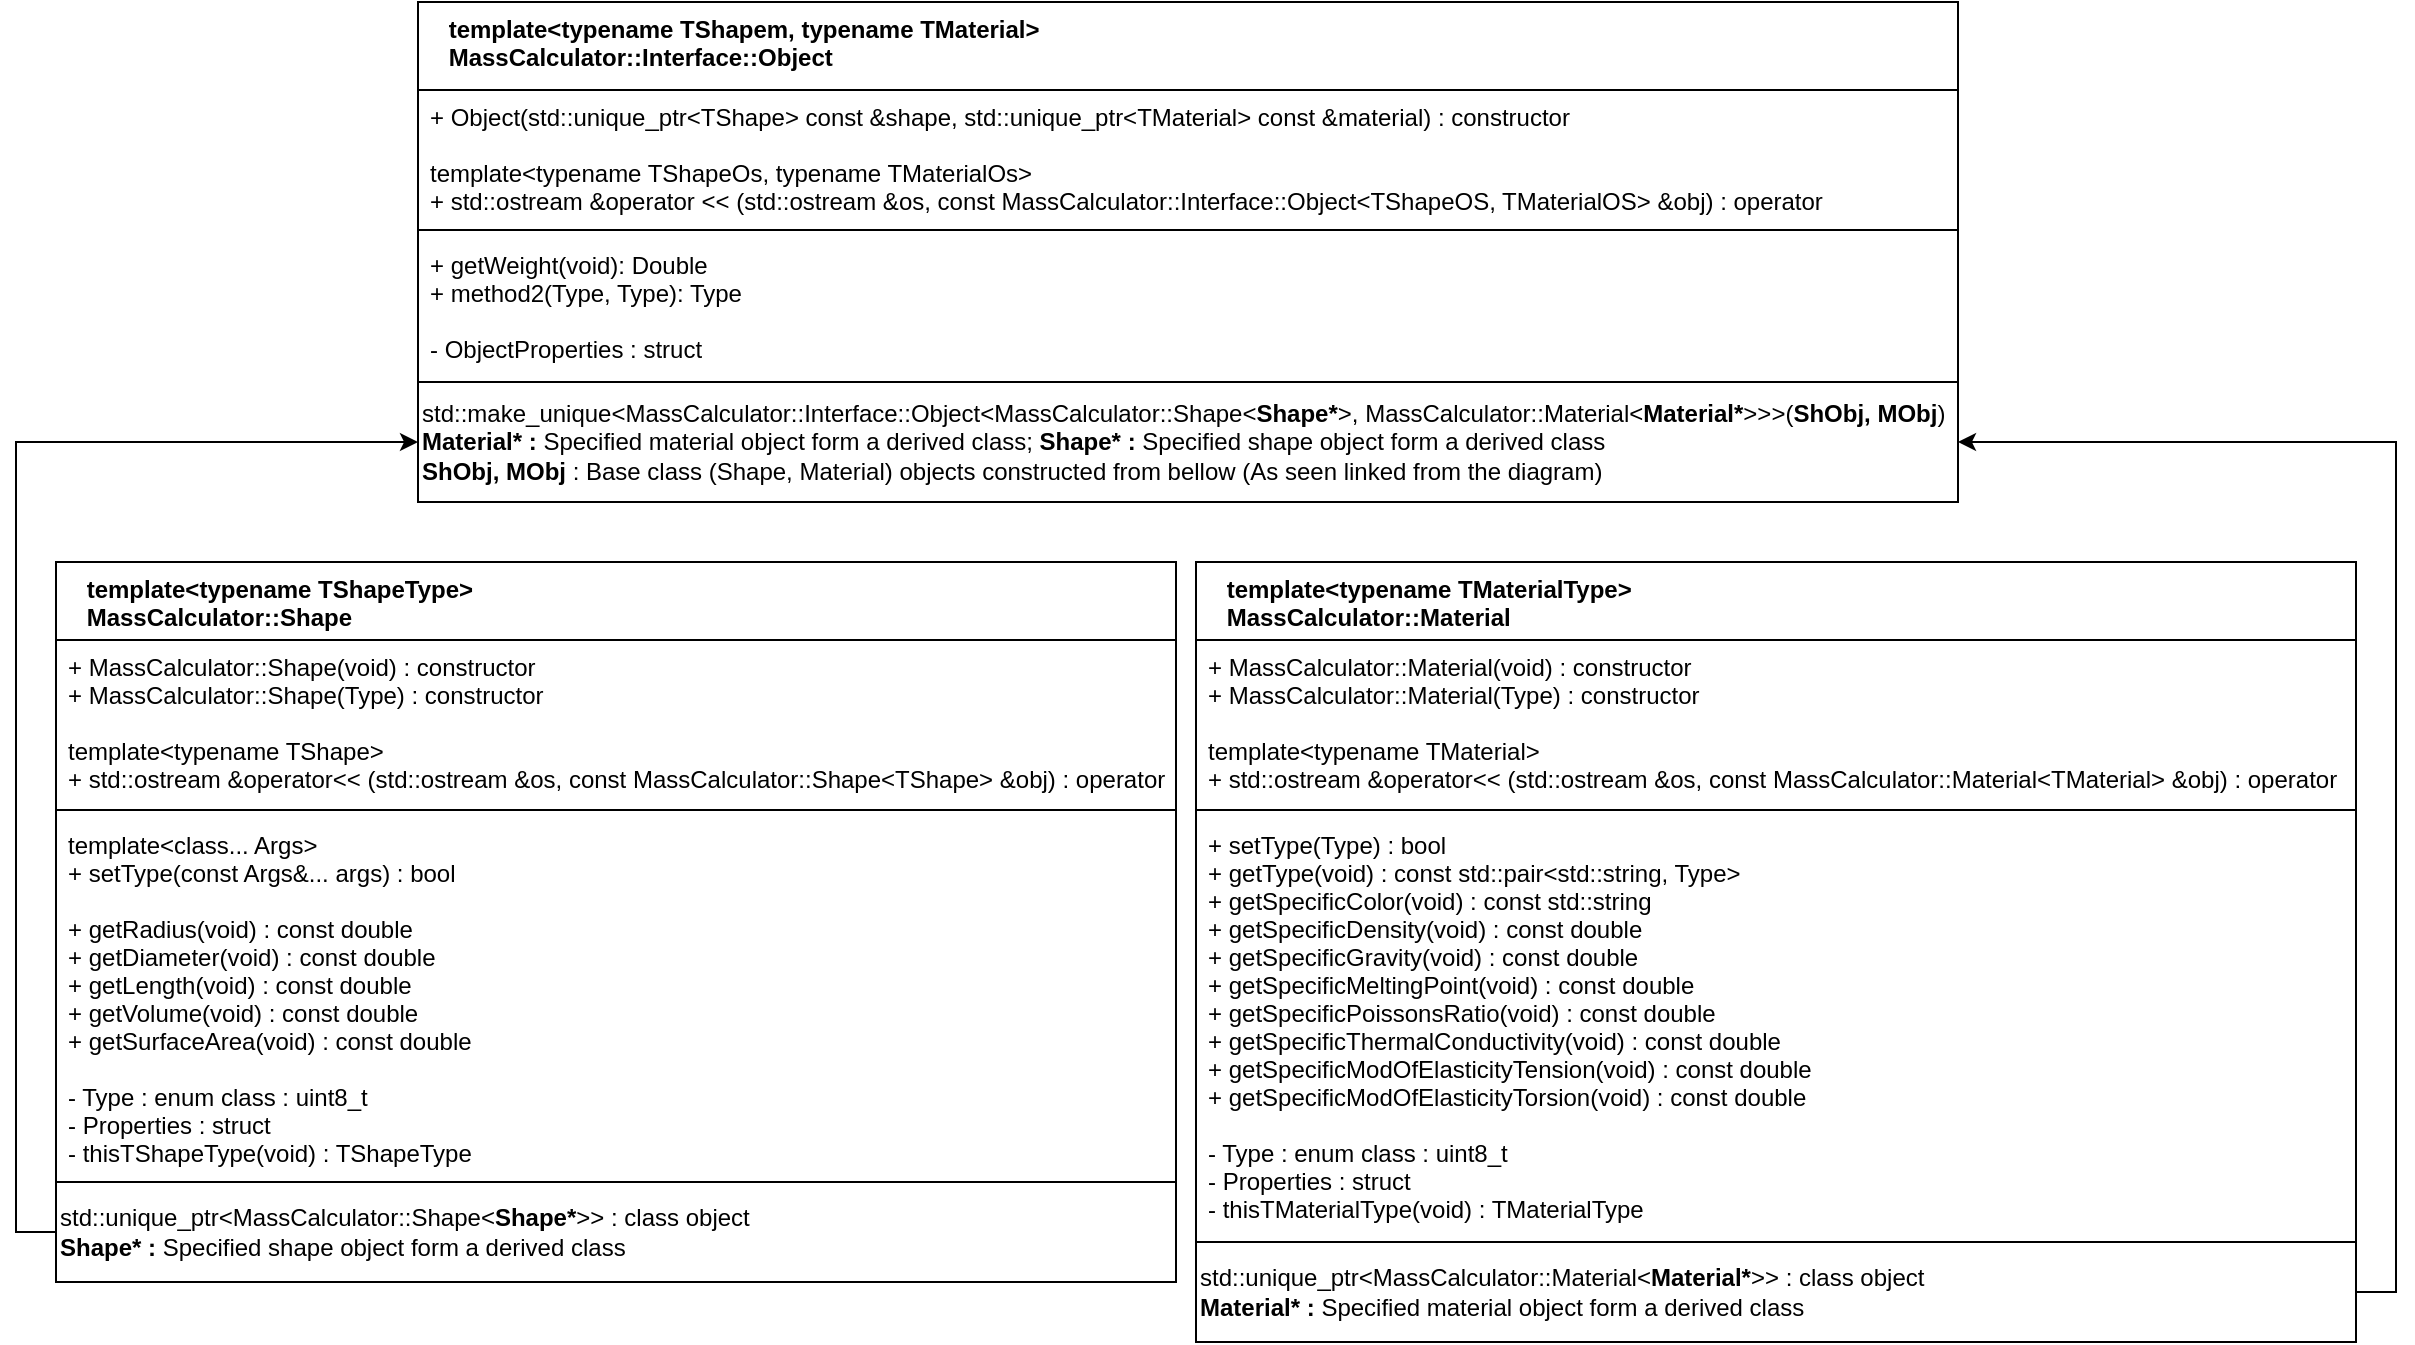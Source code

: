 <mxfile version="10.6.7" type="device"><diagram id="ILLwso_YmrY9LrWEzuQm" name="Interface"><mxGraphModel dx="1967" dy="1178" grid="1" gridSize="10" guides="1" tooltips="1" connect="1" arrows="1" fold="1" page="1" pageScale="1" pageWidth="1654" pageHeight="1169" math="0" shadow="0"><root><mxCell id="0"/><mxCell id="1" parent="0"/><mxCell id="r4G-HKfu2oS0lCh41wbC-12" value="    template&lt;typename TShapeType&gt;&#10;    MassCalculator::Shape&#10;" style="swimlane;fontStyle=1;align=left;verticalAlign=top;childLayout=stackLayout;horizontal=1;startSize=39;horizontalStack=0;resizeParent=1;resizeParentMax=0;resizeLast=0;collapsible=1;marginBottom=0;" vertex="1" parent="1"><mxGeometry x="252" y="438" width="560" height="360" as="geometry"/></mxCell><mxCell id="r4G-HKfu2oS0lCh41wbC-13" value="+ MassCalculator::Shape(void) : constructor&#10;+ MassCalculator::Shape(Type) : constructor&#10;&#10;template&lt;typename TShape&gt;&#10;+ std::ostream &amp;operator&lt;&lt; (std::ostream &amp;os, const MassCalculator::Shape&lt;TShape&gt; &amp;obj) : operator&#10;&#10;" style="text;strokeColor=none;fillColor=none;align=left;verticalAlign=top;spacingLeft=4;spacingRight=4;overflow=hidden;rotatable=0;points=[[0,0.5],[1,0.5]];portConstraint=eastwest;" vertex="1" parent="r4G-HKfu2oS0lCh41wbC-12"><mxGeometry y="39" width="560" height="81" as="geometry"/></mxCell><mxCell id="r4G-HKfu2oS0lCh41wbC-14" value="" style="line;strokeWidth=1;fillColor=none;align=left;verticalAlign=middle;spacingTop=-1;spacingLeft=3;spacingRight=3;rotatable=0;labelPosition=right;points=[];portConstraint=eastwest;" vertex="1" parent="r4G-HKfu2oS0lCh41wbC-12"><mxGeometry y="120" width="560" height="8" as="geometry"/></mxCell><mxCell id="r4G-HKfu2oS0lCh41wbC-15" value="template&lt;class... Args&gt;&#10;+ setType(const Args&amp;... args) : bool&#10;&#10;+ getRadius(void) : const double&#10;+ getDiameter(void) : const double&#10;+ getLength(void) : const double&#10;+ getVolume(void) : const double&#10;+ getSurfaceArea(void) : const double&#10;&#10;- Type : enum class : uint8_t&#10;- Properties : struct&#10;- thisTShapeType(void) : TShapeType&#10;&#10;" style="text;strokeColor=none;fillColor=none;align=left;verticalAlign=top;spacingLeft=4;spacingRight=4;overflow=hidden;rotatable=0;points=[[0,0.5],[1,0.5]];portConstraint=eastwest;" vertex="1" parent="r4G-HKfu2oS0lCh41wbC-12"><mxGeometry y="128" width="560" height="182" as="geometry"/></mxCell><mxCell id="3VrB23jJBMqf-3J9vd7W-17" value="std::unique_ptr&amp;lt;MassCalculator::Shape&amp;lt;&lt;b&gt;Shape*&lt;/b&gt;&amp;gt;&amp;gt; : class object&lt;br&gt;&lt;b&gt;Shape* : &lt;/b&gt;Specified shape object form a derived class&lt;br&gt;" style="html=1;rounded=0;shadow=0;glass=0;comic=0;strokeColor=#000000;fillColor=#ffffff;align=left;" vertex="1" parent="r4G-HKfu2oS0lCh41wbC-12"><mxGeometry y="310" width="560" height="50" as="geometry"/></mxCell><mxCell id="r4G-HKfu2oS0lCh41wbC-24" value="    template&lt;typename TMaterialType&gt;&#10;    MassCalculator::Material&#10;" style="swimlane;fontStyle=1;align=left;verticalAlign=top;childLayout=stackLayout;horizontal=1;startSize=39;horizontalStack=0;resizeParent=1;resizeParentMax=0;resizeLast=0;collapsible=1;marginBottom=0;" vertex="1" parent="1"><mxGeometry x="822" y="438" width="580" height="390" as="geometry"/></mxCell><mxCell id="r4G-HKfu2oS0lCh41wbC-25" value="+ MassCalculator::Material(void) : constructor&#10;+ MassCalculator::Material(Type) : constructor&#10;&#10;template&lt;typename TMaterial&gt;&#10;+ std::ostream &amp;operator&lt;&lt; (std::ostream &amp;os, const MassCalculator::Material&lt;TMaterial&gt; &amp;obj) : operator&#10;" style="text;strokeColor=none;fillColor=none;align=left;verticalAlign=top;spacingLeft=4;spacingRight=4;overflow=hidden;rotatable=0;points=[[0,0.5],[1,0.5]];portConstraint=eastwest;" vertex="1" parent="r4G-HKfu2oS0lCh41wbC-24"><mxGeometry y="39" width="580" height="81" as="geometry"/></mxCell><mxCell id="r4G-HKfu2oS0lCh41wbC-26" value="" style="line;strokeWidth=1;fillColor=none;align=left;verticalAlign=middle;spacingTop=-1;spacingLeft=3;spacingRight=3;rotatable=0;labelPosition=right;points=[];portConstraint=eastwest;" vertex="1" parent="r4G-HKfu2oS0lCh41wbC-24"><mxGeometry y="120" width="580" height="8" as="geometry"/></mxCell><mxCell id="r4G-HKfu2oS0lCh41wbC-27" value="+ setType(Type) : bool&#10;+ getType(void) : const std::pair&lt;std::string, Type&gt;&#10;+ getSpecificColor(void) : const std::string&#10;+ getSpecificDensity(void) : const double&#10;+ getSpecificGravity(void) : const double&#10;+ getSpecificMeltingPoint(void) : const double&#10;+ getSpecificPoissonsRatio(void) : const double&#10;+ getSpecificThermalConductivity(void) : const double&#10;+ getSpecificModOfElasticityTension(void) : const double&#10;+ getSpecificModOfElasticityTorsion(void) : const double&#10;&#10;- Type : enum class : uint8_t&#10;- Properties : struct&#10;- thisTMaterialType(void) : TMaterialType&#10;" style="text;strokeColor=none;fillColor=none;align=left;verticalAlign=top;spacingLeft=4;spacingRight=4;overflow=hidden;rotatable=0;points=[[0,0.5],[1,0.5]];portConstraint=eastwest;" vertex="1" parent="r4G-HKfu2oS0lCh41wbC-24"><mxGeometry y="128" width="580" height="212" as="geometry"/></mxCell><mxCell id="3VrB23jJBMqf-3J9vd7W-16" value="std::unique_ptr&amp;lt;MassCalculator::Material&amp;lt;&lt;b&gt;Material*&lt;/b&gt;&amp;gt;&amp;gt; : class object&lt;br&gt;&lt;b&gt;Material* :&amp;nbsp;&lt;/b&gt;Specified material object form a derived class" style="html=1;rounded=0;shadow=0;glass=0;comic=0;strokeColor=#000000;fillColor=#ffffff;align=left;" vertex="1" parent="r4G-HKfu2oS0lCh41wbC-24"><mxGeometry y="340" width="580" height="50" as="geometry"/></mxCell><mxCell id="3VrB23jJBMqf-3J9vd7W-34" value="    template&lt;typename TShapem, typename TMaterial&gt;&#10;    MassCalculator::Interface::Object" style="swimlane;fontStyle=1;align=left;verticalAlign=top;childLayout=stackLayout;horizontal=1;startSize=44;horizontalStack=0;resizeParent=1;resizeParentMax=0;resizeLast=0;collapsible=1;marginBottom=0;" vertex="1" parent="1"><mxGeometry x="433" y="158" width="770" height="250" as="geometry"/></mxCell><mxCell id="3VrB23jJBMqf-3J9vd7W-35" value="+ Object(std::unique_ptr&lt;TShape&gt; const &amp;shape, std::unique_ptr&lt;TMaterial&gt; const &amp;material) : constructor&#10;&#10;template&lt;typename TShapeOs, typename TMaterialOs&gt;&#10;+ std::ostream &amp;operator &lt;&lt; (std::ostream &amp;os, const MassCalculator::Interface::Object&lt;TShapeOS, TMaterialOS&gt; &amp;obj) : operator&#10;" style="text;strokeColor=none;fillColor=none;align=left;verticalAlign=top;spacingLeft=4;spacingRight=4;overflow=hidden;rotatable=0;points=[[0,0.5],[1,0.5]];portConstraint=eastwest;" vertex="1" parent="3VrB23jJBMqf-3J9vd7W-34"><mxGeometry y="44" width="770" height="66" as="geometry"/></mxCell><mxCell id="3VrB23jJBMqf-3J9vd7W-36" value="" style="line;strokeWidth=1;fillColor=none;align=left;verticalAlign=middle;spacingTop=-1;spacingLeft=3;spacingRight=3;rotatable=0;labelPosition=right;points=[];portConstraint=eastwest;" vertex="1" parent="3VrB23jJBMqf-3J9vd7W-34"><mxGeometry y="110" width="770" height="8" as="geometry"/></mxCell><mxCell id="3VrB23jJBMqf-3J9vd7W-37" value="+ getWeight(void): Double&#10;+ method2(Type, Type): Type&#10;&#10;- ObjectProperties : struct&#10;" style="text;strokeColor=none;fillColor=none;align=left;verticalAlign=top;spacingLeft=4;spacingRight=4;overflow=hidden;rotatable=0;points=[[0,0.5],[1,0.5]];portConstraint=eastwest;" vertex="1" parent="3VrB23jJBMqf-3J9vd7W-34"><mxGeometry y="118" width="770" height="72" as="geometry"/></mxCell><mxCell id="3VrB23jJBMqf-3J9vd7W-38" value="std::make_unique&amp;lt;MassCalculator::Interface::Object&amp;lt;MassCalculator::Shape&amp;lt;&lt;b&gt;Shape*&lt;/b&gt;&amp;gt;, MassCalculator::Material&amp;lt;&lt;b&gt;Material*&lt;/b&gt;&amp;gt;&amp;gt;&amp;gt;(&lt;b&gt;ShObj, MObj&lt;/b&gt;)&lt;br&gt;&lt;b&gt;Material* :&amp;nbsp;&lt;/b&gt;Specified material object form a derived class;&amp;nbsp;&lt;b&gt;Shape* :&amp;nbsp;&lt;/b&gt;Specified shape object form a derived class&lt;br&gt;&lt;b&gt;ShObj, MObj&amp;nbsp;&lt;/b&gt;: Base class (Shape, Material) objects constructed from bellow (As seen linked from the diagram)&lt;br&gt;" style="html=1;rounded=0;shadow=0;glass=0;comic=0;strokeColor=#000000;fillColor=#ffffff;align=left;" vertex="1" parent="3VrB23jJBMqf-3J9vd7W-34"><mxGeometry y="190" width="770" height="60" as="geometry"/></mxCell><mxCell id="3VrB23jJBMqf-3J9vd7W-40" style="edgeStyle=orthogonalEdgeStyle;rounded=0;orthogonalLoop=1;jettySize=auto;html=1;entryX=0;entryY=0.5;entryDx=0;entryDy=0;" edge="1" parent="1" source="3VrB23jJBMqf-3J9vd7W-17" target="3VrB23jJBMqf-3J9vd7W-38"><mxGeometry relative="1" as="geometry"><Array as="points"><mxPoint x="232" y="773"/><mxPoint x="232" y="378"/></Array></mxGeometry></mxCell><mxCell id="3VrB23jJBMqf-3J9vd7W-41" style="edgeStyle=orthogonalEdgeStyle;rounded=0;orthogonalLoop=1;jettySize=auto;html=1;entryX=1;entryY=0.5;entryDx=0;entryDy=0;" edge="1" parent="1" source="3VrB23jJBMqf-3J9vd7W-16" target="3VrB23jJBMqf-3J9vd7W-38"><mxGeometry relative="1" as="geometry"><Array as="points"><mxPoint x="1422" y="803"/><mxPoint x="1422" y="378"/></Array></mxGeometry></mxCell></root></mxGraphModel></diagram><diagram id="eeFfKPnwZ4RDNRiR74ne" name="Shapes"><mxGraphModel dx="1967" dy="1178" grid="1" gridSize="10" guides="1" tooltips="1" connect="1" arrows="1" fold="1" page="1" pageScale="1" pageWidth="1169" pageHeight="827" math="0" shadow="0"><root><mxCell id="5weI-ElmF5gpw4-aEUuZ-0"/><mxCell id="5weI-ElmF5gpw4-aEUuZ-1" parent="5weI-ElmF5gpw4-aEUuZ-0"/><mxCell id="m7RT3ynTWpAJWFODQIe--0" value="template&lt;typename TShapeType&gt;&#10;MassCalculator::Shape&#10;&#10;" style="swimlane;fontStyle=1;align=left;verticalAlign=top;childLayout=stackLayout;horizontal=1;startSize=39;horizontalStack=0;resizeParent=1;resizeParentMax=0;resizeLast=0;collapsible=1;marginBottom=0;" vertex="1" parent="5weI-ElmF5gpw4-aEUuZ-1"><mxGeometry x="40" y="320" width="400" height="99" as="geometry"/></mxCell><mxCell id="m7RT3ynTWpAJWFODQIe--1" value="+ field: type" style="text;strokeColor=none;fillColor=none;align=left;verticalAlign=top;spacingLeft=4;spacingRight=4;overflow=hidden;rotatable=0;points=[[0,0.5],[1,0.5]];portConstraint=eastwest;" vertex="1" parent="m7RT3ynTWpAJWFODQIe--0"><mxGeometry y="39" width="400" height="26" as="geometry"/></mxCell><mxCell id="m7RT3ynTWpAJWFODQIe--2" value="" style="line;strokeWidth=1;fillColor=none;align=left;verticalAlign=middle;spacingTop=-1;spacingLeft=3;spacingRight=3;rotatable=0;labelPosition=right;points=[];portConstraint=eastwest;" vertex="1" parent="m7RT3ynTWpAJWFODQIe--0"><mxGeometry y="65" width="400" height="8" as="geometry"/></mxCell><mxCell id="m7RT3ynTWpAJWFODQIe--3" value="+ method(type): type" style="text;strokeColor=none;fillColor=none;align=left;verticalAlign=top;spacingLeft=4;spacingRight=4;overflow=hidden;rotatable=0;points=[[0,0.5],[1,0.5]];portConstraint=eastwest;" vertex="1" parent="m7RT3ynTWpAJWFODQIe--0"><mxGeometry y="73" width="400" height="26" as="geometry"/></mxCell></root></mxGraphModel></diagram><diagram id="WGpMFxepFtmTutVMP3X1" name="Materials"><mxGraphModel dx="1967" dy="1178" grid="1" gridSize="10" guides="1" tooltips="1" connect="1" arrows="1" fold="1" page="1" pageScale="1" pageWidth="1169" pageHeight="827" math="0" shadow="0"><root><mxCell id="sbx_pbY4gx_zD_FA28LC-0"/><mxCell id="sbx_pbY4gx_zD_FA28LC-1" parent="sbx_pbY4gx_zD_FA28LC-0"/><mxCell id="xAoGQBvlL3tqRsGStg1d-0" value="template&lt;typename TShapeType&gt;&#10;MassCalculator::Shape&#10;&#10;" style="swimlane;fontStyle=1;align=left;verticalAlign=top;childLayout=stackLayout;horizontal=1;startSize=39;horizontalStack=0;resizeParent=1;resizeParentMax=0;resizeLast=0;collapsible=1;marginBottom=0;" vertex="1" parent="sbx_pbY4gx_zD_FA28LC-1"><mxGeometry x="730" y="320" width="400" height="99" as="geometry"/></mxCell><mxCell id="xAoGQBvlL3tqRsGStg1d-1" value="+ field: type" style="text;strokeColor=none;fillColor=none;align=left;verticalAlign=top;spacingLeft=4;spacingRight=4;overflow=hidden;rotatable=0;points=[[0,0.5],[1,0.5]];portConstraint=eastwest;" vertex="1" parent="xAoGQBvlL3tqRsGStg1d-0"><mxGeometry y="39" width="400" height="26" as="geometry"/></mxCell><mxCell id="xAoGQBvlL3tqRsGStg1d-2" value="" style="line;strokeWidth=1;fillColor=none;align=left;verticalAlign=middle;spacingTop=-1;spacingLeft=3;spacingRight=3;rotatable=0;labelPosition=right;points=[];portConstraint=eastwest;" vertex="1" parent="xAoGQBvlL3tqRsGStg1d-0"><mxGeometry y="65" width="400" height="8" as="geometry"/></mxCell><mxCell id="xAoGQBvlL3tqRsGStg1d-3" value="+ method(type): type" style="text;strokeColor=none;fillColor=none;align=left;verticalAlign=top;spacingLeft=4;spacingRight=4;overflow=hidden;rotatable=0;points=[[0,0.5],[1,0.5]];portConstraint=eastwest;" vertex="1" parent="xAoGQBvlL3tqRsGStg1d-0"><mxGeometry y="73" width="400" height="26" as="geometry"/></mxCell></root></mxGraphModel></diagram></mxfile>